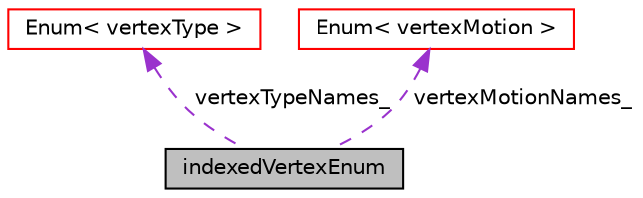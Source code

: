 digraph "indexedVertexEnum"
{
  bgcolor="transparent";
  edge [fontname="Helvetica",fontsize="10",labelfontname="Helvetica",labelfontsize="10"];
  node [fontname="Helvetica",fontsize="10",shape=record];
  Node1 [label="indexedVertexEnum",height=0.2,width=0.4,color="black", fillcolor="grey75", style="filled" fontcolor="black"];
  Node2 -> Node1 [dir="back",color="darkorchid3",fontsize="10",style="dashed",label=" vertexTypeNames_" ,fontname="Helvetica"];
  Node2 [label="Enum\< vertexType \>",height=0.2,width=0.4,color="red",URL="$classFoam_1_1Enum.html"];
  Node3 -> Node1 [dir="back",color="darkorchid3",fontsize="10",style="dashed",label=" vertexMotionNames_" ,fontname="Helvetica"];
  Node3 [label="Enum\< vertexMotion \>",height=0.2,width=0.4,color="red",URL="$classFoam_1_1Enum.html"];
}
